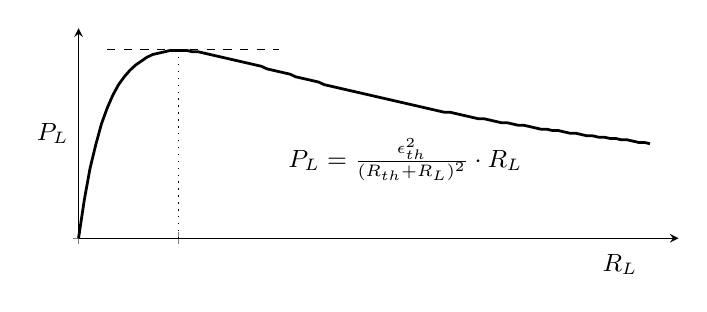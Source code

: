 % This file was created by matlab2tikz.
%
%The latest updates can be retrieved from
%  http://www.mathworks.com/matlabcentral/fileexchange/22022-matlab2tikz-matlab2tikz
%where you can also make suggestions and rate matlab2tikz.
%
\definecolor{mycolor1}{rgb}{1.0,0.263,0.263}%
%
\begin{tikzpicture}

\begin{axis}[%
axis lines = left, % This is to get rid of the rectangle in the plot, only have left and low lines with arrows
width=3in,
height=1.05in,
at={(0in,0in)},
scale only axis,
clip=false,
xmin=0,
xmax=10+0.5,
xtick={0,1.75},
xticklabels={{},{}},
ymin=0,
ymax=0.16,
ytick={0},
yticklabels={{},{}},
axis background/.style={fill=white},
title style={font=\Huge},xlabel style={font={\color{blue}\bfseries}},ylabel style={font=\tiny},legend style={font=\scriptsize},ticklabel style={font=\color{red}}
]
\addplot [color=black, line width=1.0pt]
  table[row sep=crcr]{%
0	0\\
0.1	0.029\\
0.2	0.053\\
0.3	0.071\\
0.4	0.087\\
0.5	0.099\\
0.6	0.109\\
0.7	0.117\\
0.8	0.123\\
0.9	0.128\\
1	0.132\\
1.1	0.135\\
1.2	0.138\\
1.3	0.14\\
1.4	0.141\\
1.5	0.142\\
1.6	0.143\\
1.7	0.143\\
1.8	0.143\\
1.9	0.143\\
2	0.142\\
2.1	0.142\\
2.2	0.141\\
2.3	0.14\\
2.4	0.139\\
2.5	0.138\\
2.6	0.137\\
2.7	0.136\\
2.8	0.135\\
2.9	0.134\\
3	0.133\\
3.1	0.132\\
3.2	0.131\\
3.3	0.129\\
3.4	0.128\\
3.5	0.127\\
3.6	0.126\\
3.7	0.125\\
3.8	0.123\\
3.9	0.122\\
4	0.121\\
4.1	0.12\\
4.2	0.119\\
4.3	0.117\\
4.4	0.116\\
4.5	0.115\\
4.6	0.114\\
4.7	0.113\\
4.8	0.112\\
4.9	0.111\\
5	0.11\\
5.1	0.109\\
5.2	0.108\\
5.3	0.107\\
5.4	0.106\\
5.5	0.105\\
5.6	0.104\\
5.7	0.103\\
5.8	0.102\\
5.9	0.101\\
6	0.1\\
6.1	0.099\\
6.2	0.098\\
6.3	0.097\\
6.4	0.096\\
6.5	0.096\\
6.6	0.095\\
6.7	0.094\\
6.8	0.093\\
6.9	0.092\\
7	0.091\\
7.1	0.091\\
7.2	0.09\\
7.3	0.089\\
7.4	0.088\\
7.5	0.088\\
7.6	0.087\\
7.7	0.086\\
7.8	0.086\\
7.9	0.085\\
8	0.084\\
8.1	0.083\\
8.2	0.083\\
8.3	0.082\\
8.4	0.082\\
8.5	0.081\\
8.6	0.08\\
8.7	0.08\\
8.8	0.079\\
8.9	0.078\\
9	0.078\\
9.1	0.077\\
9.2	0.077\\
9.3	0.076\\
9.4	0.076\\
9.5	0.075\\
9.6	0.075\\
9.7	0.074\\
9.8	0.073\\
9.9	0.073\\
10	0.072\\
};

\addplot [color=black, dotted, line width=0.5pt]
  table[row sep=crcr]{%
1.75	0\\
1.75	0.143\\
};

\addplot [color=black, dashed, line width=0.5pt]
  table[row sep=crcr]{%
0.5	0.144\\
3.5	0.144\\
};

\node[right, align=left]
at (axis cs:-0.9,0.08) {\small $P_L$};
\node[right, align=left]
at (axis cs:9,-0.02) {\small $R_L$};
\node[right, align=left]
at (axis cs:3.5,0.06) {\small $P_L = \frac{\epsilon^2_{th}}{(R_{th} + R_L)^2} \cdot R_L$};


\end{axis}
\end{tikzpicture}%
